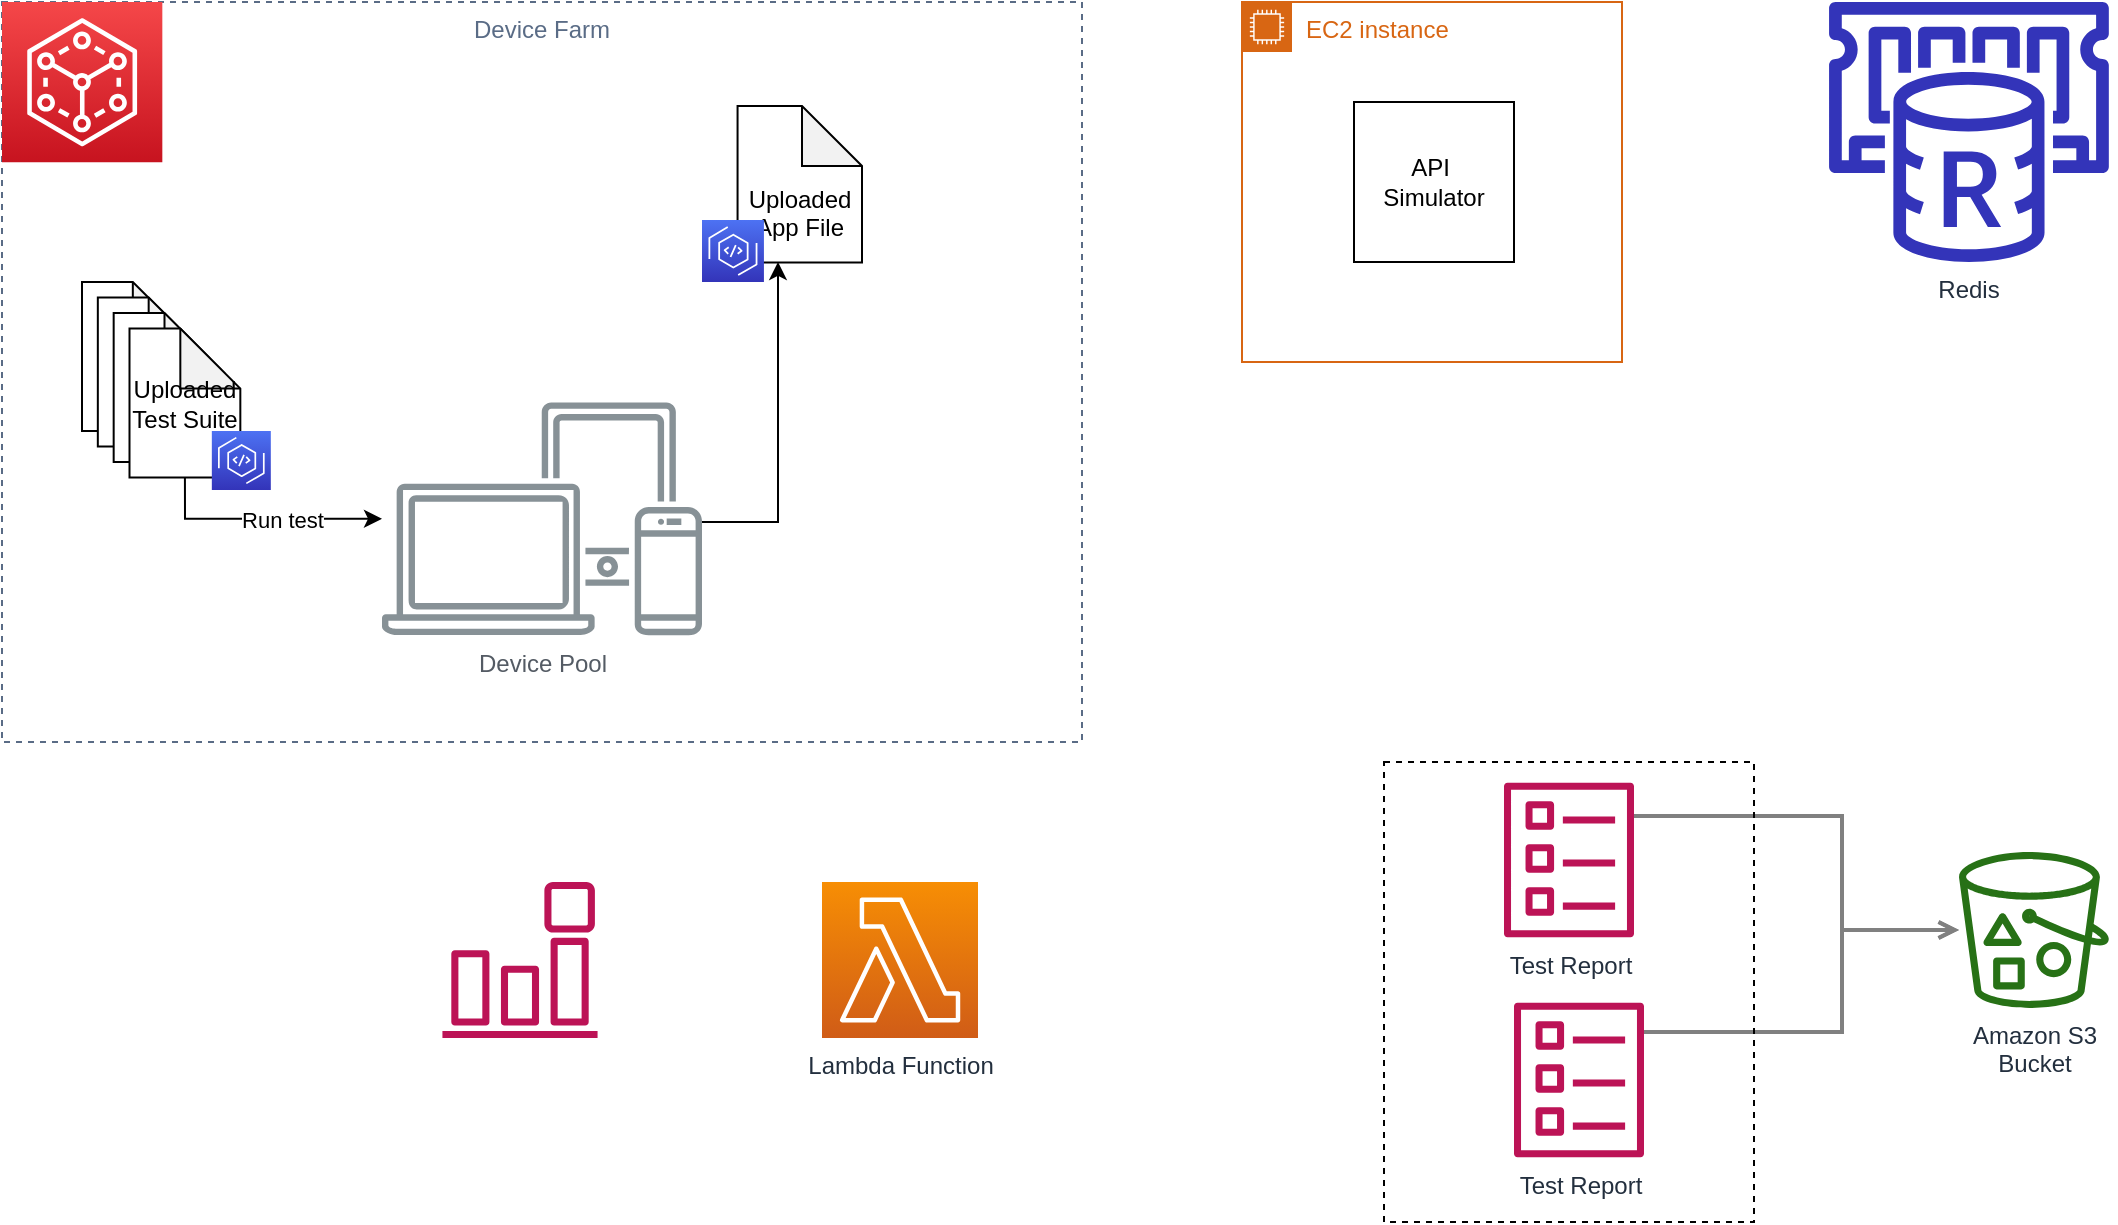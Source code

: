 <mxfile version="14.4.2" type="github">
  <diagram id="Ht1M8jgEwFfnCIfOTk4-" name="Page-1">
    <mxGraphModel dx="1186" dy="1623" grid="1" gridSize="10" guides="1" tooltips="1" connect="1" arrows="1" fold="1" page="1" pageScale="1" pageWidth="1169" pageHeight="827" math="0" shadow="0">
      <root>
        <mxCell id="0" />
        <mxCell id="1" parent="0" />
        <mxCell id="bqKWSesU9pjCV_K18F99-3" value="Device Farm" style="fillColor=none;strokeColor=#5A6C86;dashed=1;verticalAlign=top;fontStyle=0;fontColor=#5A6C86;" vertex="1" parent="1">
          <mxGeometry x="30" y="-650" width="540" height="370.0" as="geometry" />
        </mxCell>
        <mxCell id="bqKWSesU9pjCV_K18F99-15" value="" style="group" vertex="1" connectable="0" parent="1">
          <mxGeometry x="30" y="-649.99" width="540" height="370" as="geometry" />
        </mxCell>
        <mxCell id="bqKWSesU9pjCV_K18F99-1" value="" style="points=[[0,0,0],[0.25,0,0],[0.5,0,0],[0.75,0,0],[1,0,0],[0,1,0],[0.25,1,0],[0.5,1,0],[0.75,1,0],[1,1,0],[0,0.25,0],[0,0.5,0],[0,0.75,0],[1,0.25,0],[1,0.5,0],[1,0.75,0]];outlineConnect=0;fontColor=#232F3E;gradientColor=#F54749;gradientDirection=north;fillColor=#C7131F;strokeColor=#ffffff;dashed=0;verticalLabelPosition=bottom;verticalAlign=top;align=center;html=1;fontSize=12;fontStyle=0;aspect=fixed;shape=mxgraph.aws4.resourceIcon;resIcon=mxgraph.aws4.device_farm;" vertex="1" parent="bqKWSesU9pjCV_K18F99-15">
          <mxGeometry width="80.167" height="80.167" as="geometry" />
        </mxCell>
        <mxCell id="UEzPUAAOIrF-is8g5C7q-172" style="edgeStyle=orthogonalEdgeStyle;rounded=0;orthogonalLoop=1;jettySize=auto;html=1;startArrow=none;startFill=0;endArrow=open;endFill=0;strokeColor=#808080;strokeWidth=2;" parent="1" source="UEzPUAAOIrF-is8g5C7q-156" target="UEzPUAAOIrF-is8g5C7q-158" edge="1">
          <mxGeometry relative="1" as="geometry">
            <Array as="points">
              <mxPoint x="950" y="-243" />
              <mxPoint x="950" y="-186" />
            </Array>
          </mxGeometry>
        </mxCell>
        <mxCell id="UEzPUAAOIrF-is8g5C7q-173" style="edgeStyle=orthogonalEdgeStyle;rounded=0;orthogonalLoop=1;jettySize=auto;html=1;startArrow=none;startFill=0;endArrow=open;endFill=0;strokeColor=#808080;strokeWidth=2;" parent="1" source="UEzPUAAOIrF-is8g5C7q-157" target="UEzPUAAOIrF-is8g5C7q-158" edge="1">
          <mxGeometry relative="1" as="geometry">
            <Array as="points">
              <mxPoint x="950" y="-135" />
              <mxPoint x="950" y="-186" />
            </Array>
          </mxGeometry>
        </mxCell>
        <mxCell id="UEzPUAAOIrF-is8g5C7q-155" value="" style="rounded=0;whiteSpace=wrap;html=1;dashed=1;labelBackgroundColor=#ffffff;fillColor=none;gradientColor=none;" parent="1" vertex="1">
          <mxGeometry x="721" y="-270" width="185" height="230" as="geometry" />
        </mxCell>
        <mxCell id="UEzPUAAOIrF-is8g5C7q-156" value="Test Report" style="outlineConnect=0;fontColor=#232F3E;gradientColor=none;fillColor=#BC1356;strokeColor=none;dashed=0;verticalLabelPosition=bottom;verticalAlign=top;align=center;html=1;fontSize=12;fontStyle=0;aspect=fixed;pointerEvents=1;shape=mxgraph.aws4.template;labelBackgroundColor=#ffffff;" parent="1" vertex="1">
          <mxGeometry x="781" y="-260" width="65" height="78" as="geometry" />
        </mxCell>
        <mxCell id="UEzPUAAOIrF-is8g5C7q-157" value="Test Report" style="outlineConnect=0;fontColor=#232F3E;gradientColor=none;fillColor=#BC1356;strokeColor=none;dashed=0;verticalLabelPosition=bottom;verticalAlign=top;align=center;html=1;fontSize=12;fontStyle=0;aspect=fixed;pointerEvents=1;shape=mxgraph.aws4.template;labelBackgroundColor=#ffffff;" parent="1" vertex="1">
          <mxGeometry x="786" y="-150" width="65" height="78" as="geometry" />
        </mxCell>
        <mxCell id="UEzPUAAOIrF-is8g5C7q-158" value="Amazon S3&lt;br&gt;Bucket&lt;br&gt;" style="outlineConnect=0;fontColor=#232F3E;gradientColor=none;fillColor=#277116;strokeColor=none;dashed=0;verticalLabelPosition=bottom;verticalAlign=top;align=center;html=1;fontSize=12;fontStyle=0;aspect=fixed;pointerEvents=1;shape=mxgraph.aws4.bucket_with_objects;labelBackgroundColor=#ffffff;" parent="1" vertex="1">
          <mxGeometry x="1008.5" y="-225" width="75" height="78" as="geometry" />
        </mxCell>
        <mxCell id="bqKWSesU9pjCV_K18F99-26" value="" style="group" vertex="1" connectable="0" parent="1">
          <mxGeometry x="380" y="-598" width="80" height="88" as="geometry" />
        </mxCell>
        <mxCell id="bqKWSesU9pjCV_K18F99-27" value="&lt;br&gt;&lt;br&gt;Uploaded App File&lt;br&gt;" style="shape=note;whiteSpace=wrap;html=1;backgroundOutline=1;darkOpacity=0.05;" vertex="1" parent="bqKWSesU9pjCV_K18F99-26">
          <mxGeometry x="17.778" width="62.222" height="78.222" as="geometry" />
        </mxCell>
        <mxCell id="bqKWSesU9pjCV_K18F99-28" value="" style="points=[[0,0,0],[0.25,0,0],[0.5,0,0],[0.75,0,0],[1,0,0],[0,1,0],[0.25,1,0],[0.5,1,0],[0.75,1,0],[1,1,0],[0,0.25,0],[0,0.5,0],[0,0.75,0],[1,0.25,0],[1,0.5,0],[1,0.75,0]];outlineConnect=0;fontColor=#232F3E;gradientColor=#4D72F3;gradientDirection=north;fillColor=#3334B9;strokeColor=#ffffff;dashed=0;verticalLabelPosition=bottom;verticalAlign=top;align=center;html=1;fontSize=12;fontStyle=0;aspect=fixed;shape=mxgraph.aws4.resourceIcon;resIcon=mxgraph.aws4.codeartifact;" vertex="1" parent="bqKWSesU9pjCV_K18F99-26">
          <mxGeometry y="57.037" width="30.963" height="30.963" as="geometry" />
        </mxCell>
        <mxCell id="bqKWSesU9pjCV_K18F99-33" value="" style="group" vertex="1" connectable="0" parent="1">
          <mxGeometry x="70" y="-510" width="95" height="104" as="geometry" />
        </mxCell>
        <mxCell id="bqKWSesU9pjCV_K18F99-34" value="" style="shape=note;whiteSpace=wrap;html=1;backgroundOutline=1;darkOpacity=0.05;" vertex="1" parent="bqKWSesU9pjCV_K18F99-33">
          <mxGeometry width="55.417" height="74.507" as="geometry" />
        </mxCell>
        <mxCell id="bqKWSesU9pjCV_K18F99-35" value="" style="shape=note;whiteSpace=wrap;html=1;backgroundOutline=1;darkOpacity=0.05;" vertex="1" parent="bqKWSesU9pjCV_K18F99-33">
          <mxGeometry x="7.917" y="7.761" width="55.417" height="74.507" as="geometry" />
        </mxCell>
        <mxCell id="bqKWSesU9pjCV_K18F99-36" value="" style="shape=note;whiteSpace=wrap;html=1;backgroundOutline=1;darkOpacity=0.05;" vertex="1" parent="bqKWSesU9pjCV_K18F99-33">
          <mxGeometry x="15.833" y="15.522" width="55.417" height="74.507" as="geometry" />
        </mxCell>
        <mxCell id="bqKWSesU9pjCV_K18F99-37" value="Uploaded&lt;br&gt;Test Suite" style="shape=note;whiteSpace=wrap;html=1;backgroundOutline=1;darkOpacity=0.05;" vertex="1" parent="bqKWSesU9pjCV_K18F99-33">
          <mxGeometry x="23.75" y="23.284" width="55.417" height="74.507" as="geometry" />
        </mxCell>
        <mxCell id="bqKWSesU9pjCV_K18F99-38" value="" style="points=[[0,0,0],[0.25,0,0],[0.5,0,0],[0.75,0,0],[1,0,0],[0,1,0],[0.25,1,0],[0.5,1,0],[0.75,1,0],[1,1,0],[0,0.25,0],[0,0.5,0],[0,0.75,0],[1,0.25,0],[1,0.5,0],[1,0.75,0]];outlineConnect=0;fontColor=#232F3E;gradientColor=#4D72F3;gradientDirection=north;fillColor=#3334B9;strokeColor=#ffffff;dashed=0;verticalLabelPosition=bottom;verticalAlign=top;align=center;html=1;fontSize=12;fontStyle=0;aspect=fixed;shape=mxgraph.aws4.resourceIcon;resIcon=mxgraph.aws4.codeartifact;" vertex="1" parent="bqKWSesU9pjCV_K18F99-33">
          <mxGeometry x="64.917" y="74.507" width="29.493" height="29.493" as="geometry" />
        </mxCell>
        <mxCell id="bqKWSesU9pjCV_K18F99-23" value="Device Pool" style="outlineConnect=0;gradientColor=none;fontColor=#545B64;strokeColor=none;fillColor=#879196;dashed=0;verticalLabelPosition=bottom;verticalAlign=top;align=center;html=1;fontSize=12;fontStyle=0;aspect=fixed;shape=mxgraph.aws4.illustration_devices;pointerEvents=1" vertex="1" parent="1">
          <mxGeometry x="220" y="-450" width="160" height="116.8" as="geometry" />
        </mxCell>
        <mxCell id="bqKWSesU9pjCV_K18F99-41" style="edgeStyle=orthogonalEdgeStyle;rounded=0;orthogonalLoop=1;jettySize=auto;html=1;exitX=0.5;exitY=1;exitDx=0;exitDy=0;exitPerimeter=0;" edge="1" parent="1" source="bqKWSesU9pjCV_K18F99-37" target="bqKWSesU9pjCV_K18F99-23">
          <mxGeometry relative="1" as="geometry" />
        </mxCell>
        <mxCell id="bqKWSesU9pjCV_K18F99-42" value="Run test" style="edgeLabel;html=1;align=center;verticalAlign=middle;resizable=0;points=[];" vertex="1" connectable="0" parent="bqKWSesU9pjCV_K18F99-41">
          <mxGeometry x="0.16" relative="1" as="geometry">
            <mxPoint as="offset" />
          </mxGeometry>
        </mxCell>
        <mxCell id="bqKWSesU9pjCV_K18F99-43" style="edgeStyle=orthogonalEdgeStyle;rounded=0;orthogonalLoop=1;jettySize=auto;html=1;entryX=0.325;entryY=0.997;entryDx=0;entryDy=0;entryPerimeter=0;endArrow=classic;endFill=1;" edge="1" parent="1" source="bqKWSesU9pjCV_K18F99-23" target="bqKWSesU9pjCV_K18F99-27">
          <mxGeometry relative="1" as="geometry">
            <mxPoint x="427.998" y="-509.999" as="sourcePoint" />
            <mxPoint x="526.54" y="-489.39" as="targetPoint" />
            <Array as="points">
              <mxPoint x="418" y="-390" />
            </Array>
          </mxGeometry>
        </mxCell>
        <mxCell id="bqKWSesU9pjCV_K18F99-46" value="EC2 instance" style="points=[[0,0],[0.25,0],[0.5,0],[0.75,0],[1,0],[1,0.25],[1,0.5],[1,0.75],[1,1],[0.75,1],[0.5,1],[0.25,1],[0,1],[0,0.75],[0,0.5],[0,0.25]];outlineConnect=0;gradientColor=none;html=1;whiteSpace=wrap;fontSize=12;fontStyle=0;shape=mxgraph.aws4.group;grIcon=mxgraph.aws4.group_ec2_instance_contents;strokeColor=#D86613;fillColor=none;verticalAlign=top;align=left;spacingLeft=30;fontColor=#D86613;dashed=0;" vertex="1" parent="1">
          <mxGeometry x="650" y="-650" width="190" height="180" as="geometry" />
        </mxCell>
        <mxCell id="bqKWSesU9pjCV_K18F99-47" value="API&amp;nbsp;&lt;br&gt;Simulator" style="whiteSpace=wrap;html=1;aspect=fixed;" vertex="1" parent="1">
          <mxGeometry x="706" y="-600" width="80" height="80" as="geometry" />
        </mxCell>
        <mxCell id="bqKWSesU9pjCV_K18F99-49" value="Lambda Function" style="points=[[0,0,0],[0.25,0,0],[0.5,0,0],[0.75,0,0],[1,0,0],[0,1,0],[0.25,1,0],[0.5,1,0],[0.75,1,0],[1,1,0],[0,0.25,0],[0,0.5,0],[0,0.75,0],[1,0.25,0],[1,0.5,0],[1,0.75,0]];outlineConnect=0;fontColor=#232F3E;gradientColor=#F78E04;gradientDirection=north;fillColor=#D05C17;strokeColor=#ffffff;dashed=0;verticalLabelPosition=bottom;verticalAlign=top;align=center;html=1;fontSize=12;fontStyle=0;aspect=fixed;shape=mxgraph.aws4.resourceIcon;resIcon=mxgraph.aws4.lambda;" vertex="1" parent="1">
          <mxGeometry x="440" y="-210" width="78" height="78" as="geometry" />
        </mxCell>
        <mxCell id="bqKWSesU9pjCV_K18F99-51" value="" style="outlineConnect=0;fontColor=#232F3E;gradientColor=none;fillColor=#BC1356;strokeColor=none;dashed=0;verticalLabelPosition=bottom;verticalAlign=top;align=center;html=1;fontSize=12;fontStyle=0;aspect=fixed;pointerEvents=1;shape=mxgraph.aws4.event_event_based;" vertex="1" parent="1">
          <mxGeometry x="250" y="-210" width="78" height="78" as="geometry" />
        </mxCell>
        <mxCell id="bqKWSesU9pjCV_K18F99-52" value="Redis" style="outlineConnect=0;fontColor=#232F3E;gradientColor=none;fillColor=#3334B9;strokeColor=none;dashed=0;verticalLabelPosition=bottom;verticalAlign=top;align=center;html=1;fontSize=12;fontStyle=0;aspect=fixed;pointerEvents=1;shape=mxgraph.aws4.elasticache_for_redis;" vertex="1" parent="1">
          <mxGeometry x="940" y="-649.99" width="146.95" height="129.99" as="geometry" />
        </mxCell>
      </root>
    </mxGraphModel>
  </diagram>
</mxfile>
